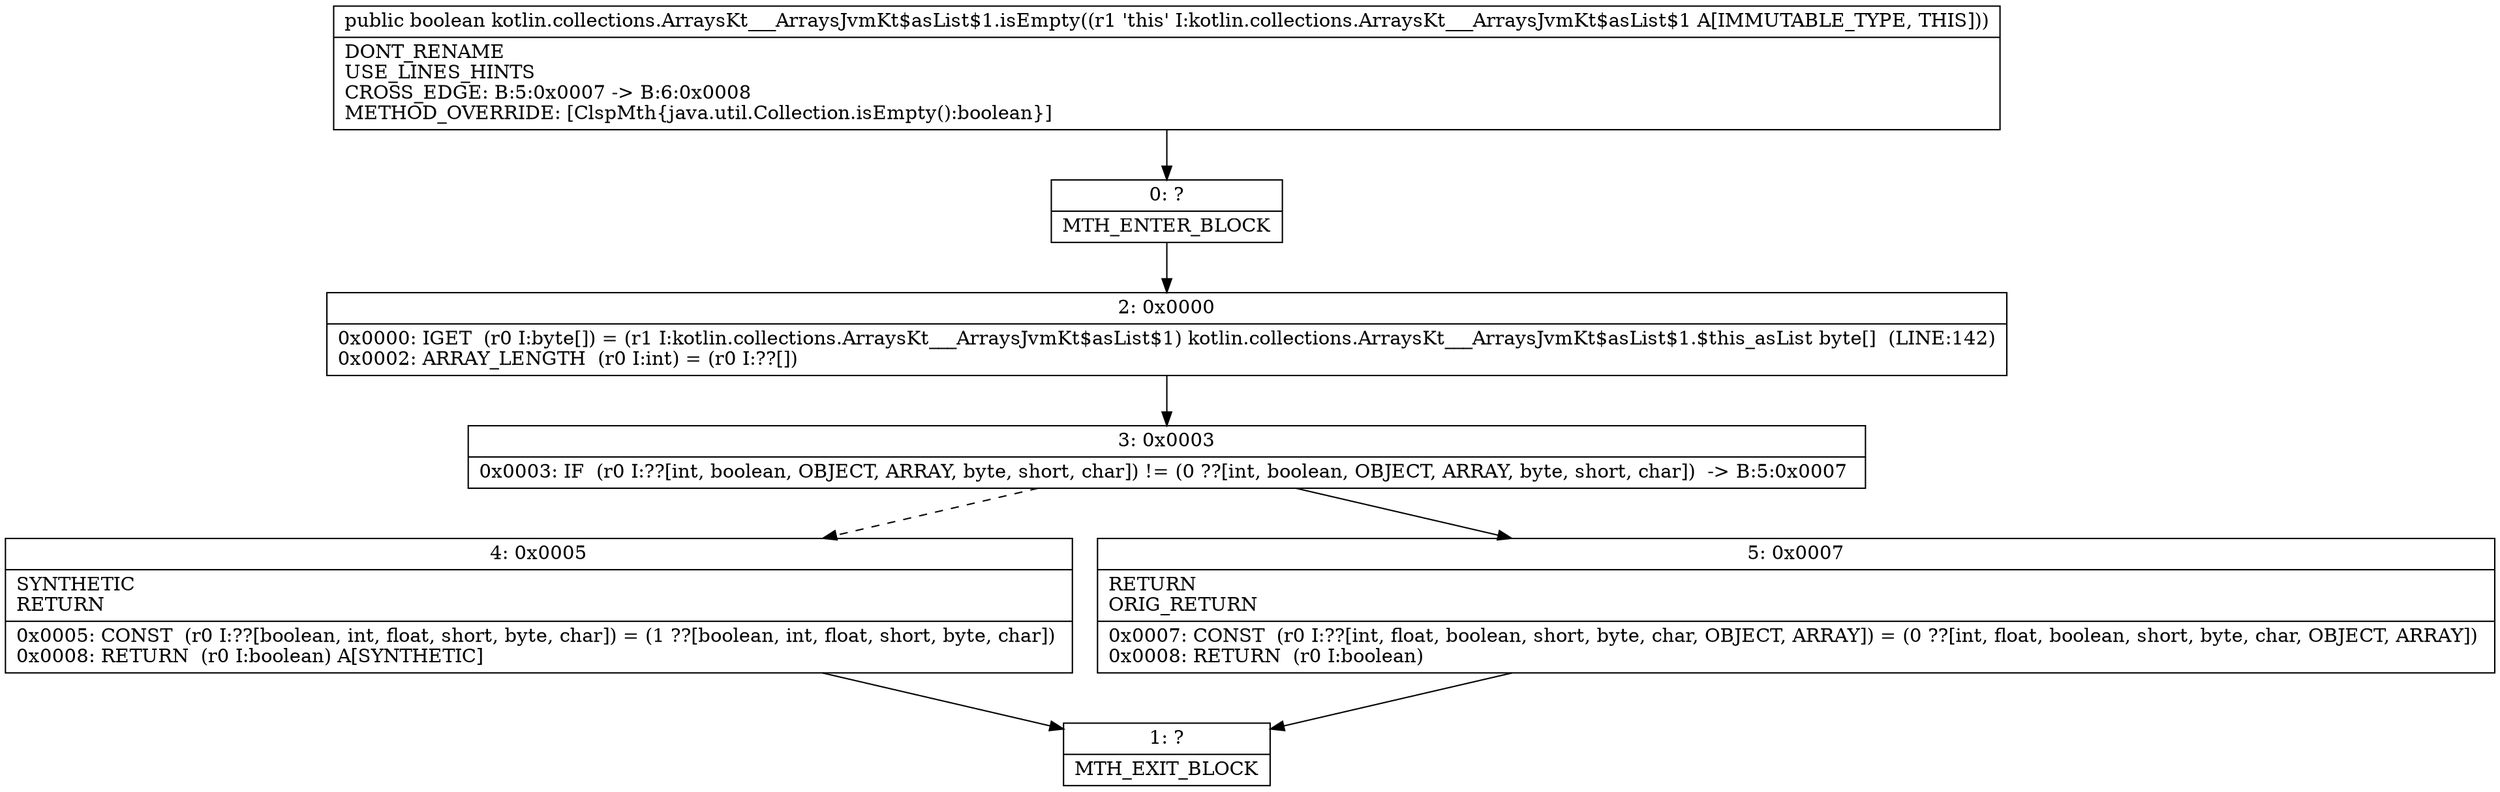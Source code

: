 digraph "CFG forkotlin.collections.ArraysKt___ArraysJvmKt$asList$1.isEmpty()Z" {
Node_0 [shape=record,label="{0\:\ ?|MTH_ENTER_BLOCK\l}"];
Node_2 [shape=record,label="{2\:\ 0x0000|0x0000: IGET  (r0 I:byte[]) = (r1 I:kotlin.collections.ArraysKt___ArraysJvmKt$asList$1) kotlin.collections.ArraysKt___ArraysJvmKt$asList$1.$this_asList byte[]  (LINE:142)\l0x0002: ARRAY_LENGTH  (r0 I:int) = (r0 I:??[]) \l}"];
Node_3 [shape=record,label="{3\:\ 0x0003|0x0003: IF  (r0 I:??[int, boolean, OBJECT, ARRAY, byte, short, char]) != (0 ??[int, boolean, OBJECT, ARRAY, byte, short, char])  \-\> B:5:0x0007 \l}"];
Node_4 [shape=record,label="{4\:\ 0x0005|SYNTHETIC\lRETURN\l|0x0005: CONST  (r0 I:??[boolean, int, float, short, byte, char]) = (1 ??[boolean, int, float, short, byte, char]) \l0x0008: RETURN  (r0 I:boolean) A[SYNTHETIC]\l}"];
Node_1 [shape=record,label="{1\:\ ?|MTH_EXIT_BLOCK\l}"];
Node_5 [shape=record,label="{5\:\ 0x0007|RETURN\lORIG_RETURN\l|0x0007: CONST  (r0 I:??[int, float, boolean, short, byte, char, OBJECT, ARRAY]) = (0 ??[int, float, boolean, short, byte, char, OBJECT, ARRAY]) \l0x0008: RETURN  (r0 I:boolean) \l}"];
MethodNode[shape=record,label="{public boolean kotlin.collections.ArraysKt___ArraysJvmKt$asList$1.isEmpty((r1 'this' I:kotlin.collections.ArraysKt___ArraysJvmKt$asList$1 A[IMMUTABLE_TYPE, THIS]))  | DONT_RENAME\lUSE_LINES_HINTS\lCROSS_EDGE: B:5:0x0007 \-\> B:6:0x0008\lMETHOD_OVERRIDE: [ClspMth\{java.util.Collection.isEmpty():boolean\}]\l}"];
MethodNode -> Node_0;Node_0 -> Node_2;
Node_2 -> Node_3;
Node_3 -> Node_4[style=dashed];
Node_3 -> Node_5;
Node_4 -> Node_1;
Node_5 -> Node_1;
}

